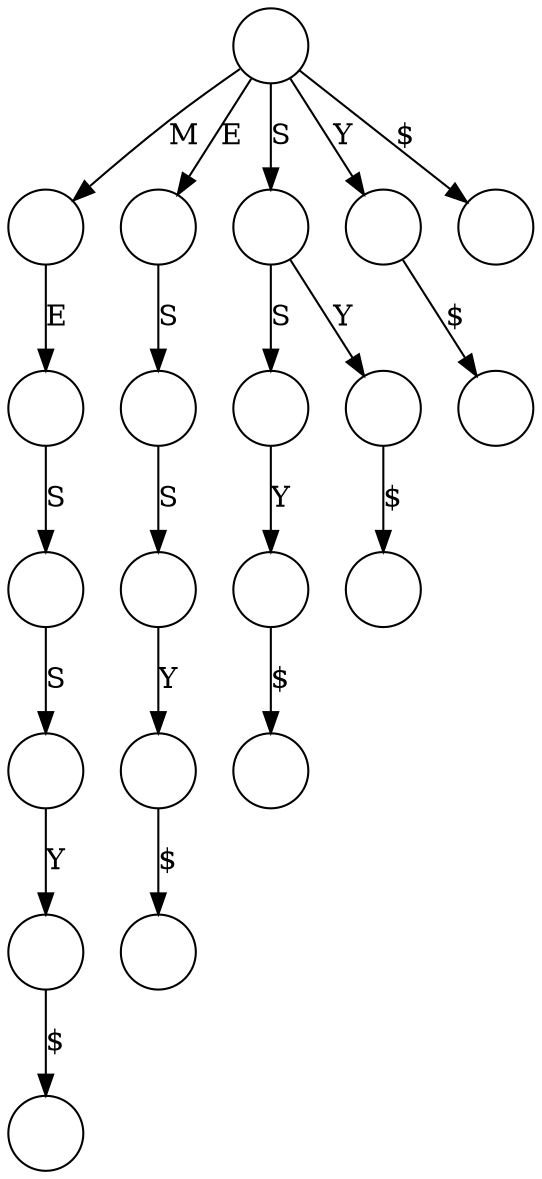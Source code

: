 digraph "Suffix trie" {
  node [shape=circle label=""];
  0 -> 1 [ label="M" ];
  1 -> 2 [ label="E" ];
  2 -> 3 [ label="S" ];
  3 -> 4 [ label="S" ];
  4 -> 5 [ label="Y" ];
  5 -> 6 [ label="$" ];
  0 -> 7 [ label="E" ];
  7 -> 8 [ label="S" ];
  8 -> 9 [ label="S" ];
  9 -> 10 [ label="Y" ];
  10 -> 11 [ label="$" ];
  0 -> 12 [ label="S" ];
  12 -> 13 [ label="S" ];
  13 -> 14 [ label="Y" ];
  14 -> 15 [ label="$" ];
  12 -> 16 [ label="Y" ];
  16 -> 17 [ label="$" ];
  0 -> 18 [ label="Y" ];
  18 -> 19 [ label="$" ];
  0 -> 20 [ label="$" ];
}
